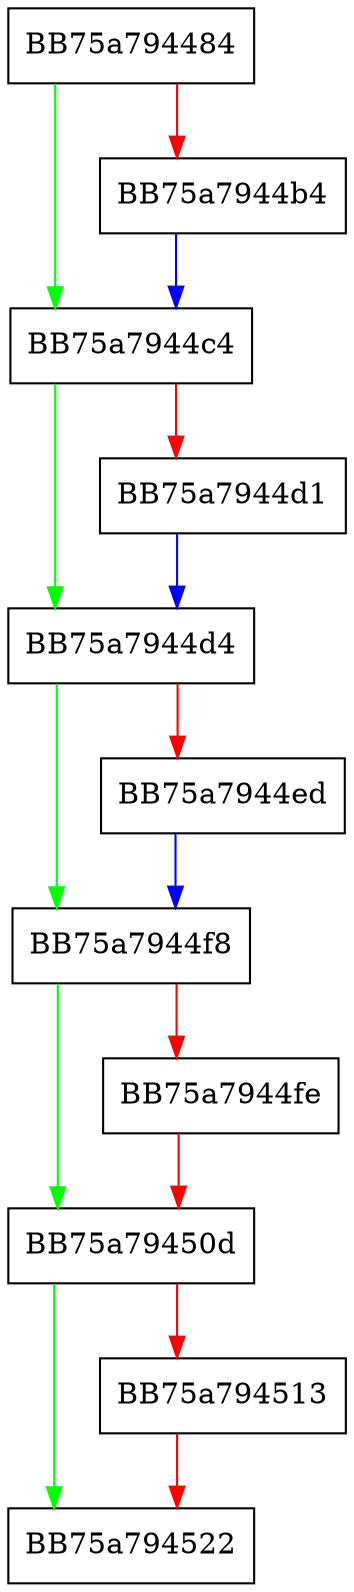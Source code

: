 digraph _wcstoui64 {
  node [shape="box"];
  graph [splines=ortho];
  BB75a794484 -> BB75a7944c4 [color="green"];
  BB75a794484 -> BB75a7944b4 [color="red"];
  BB75a7944b4 -> BB75a7944c4 [color="blue"];
  BB75a7944c4 -> BB75a7944d4 [color="green"];
  BB75a7944c4 -> BB75a7944d1 [color="red"];
  BB75a7944d1 -> BB75a7944d4 [color="blue"];
  BB75a7944d4 -> BB75a7944f8 [color="green"];
  BB75a7944d4 -> BB75a7944ed [color="red"];
  BB75a7944ed -> BB75a7944f8 [color="blue"];
  BB75a7944f8 -> BB75a79450d [color="green"];
  BB75a7944f8 -> BB75a7944fe [color="red"];
  BB75a7944fe -> BB75a79450d [color="red"];
  BB75a79450d -> BB75a794522 [color="green"];
  BB75a79450d -> BB75a794513 [color="red"];
  BB75a794513 -> BB75a794522 [color="red"];
}